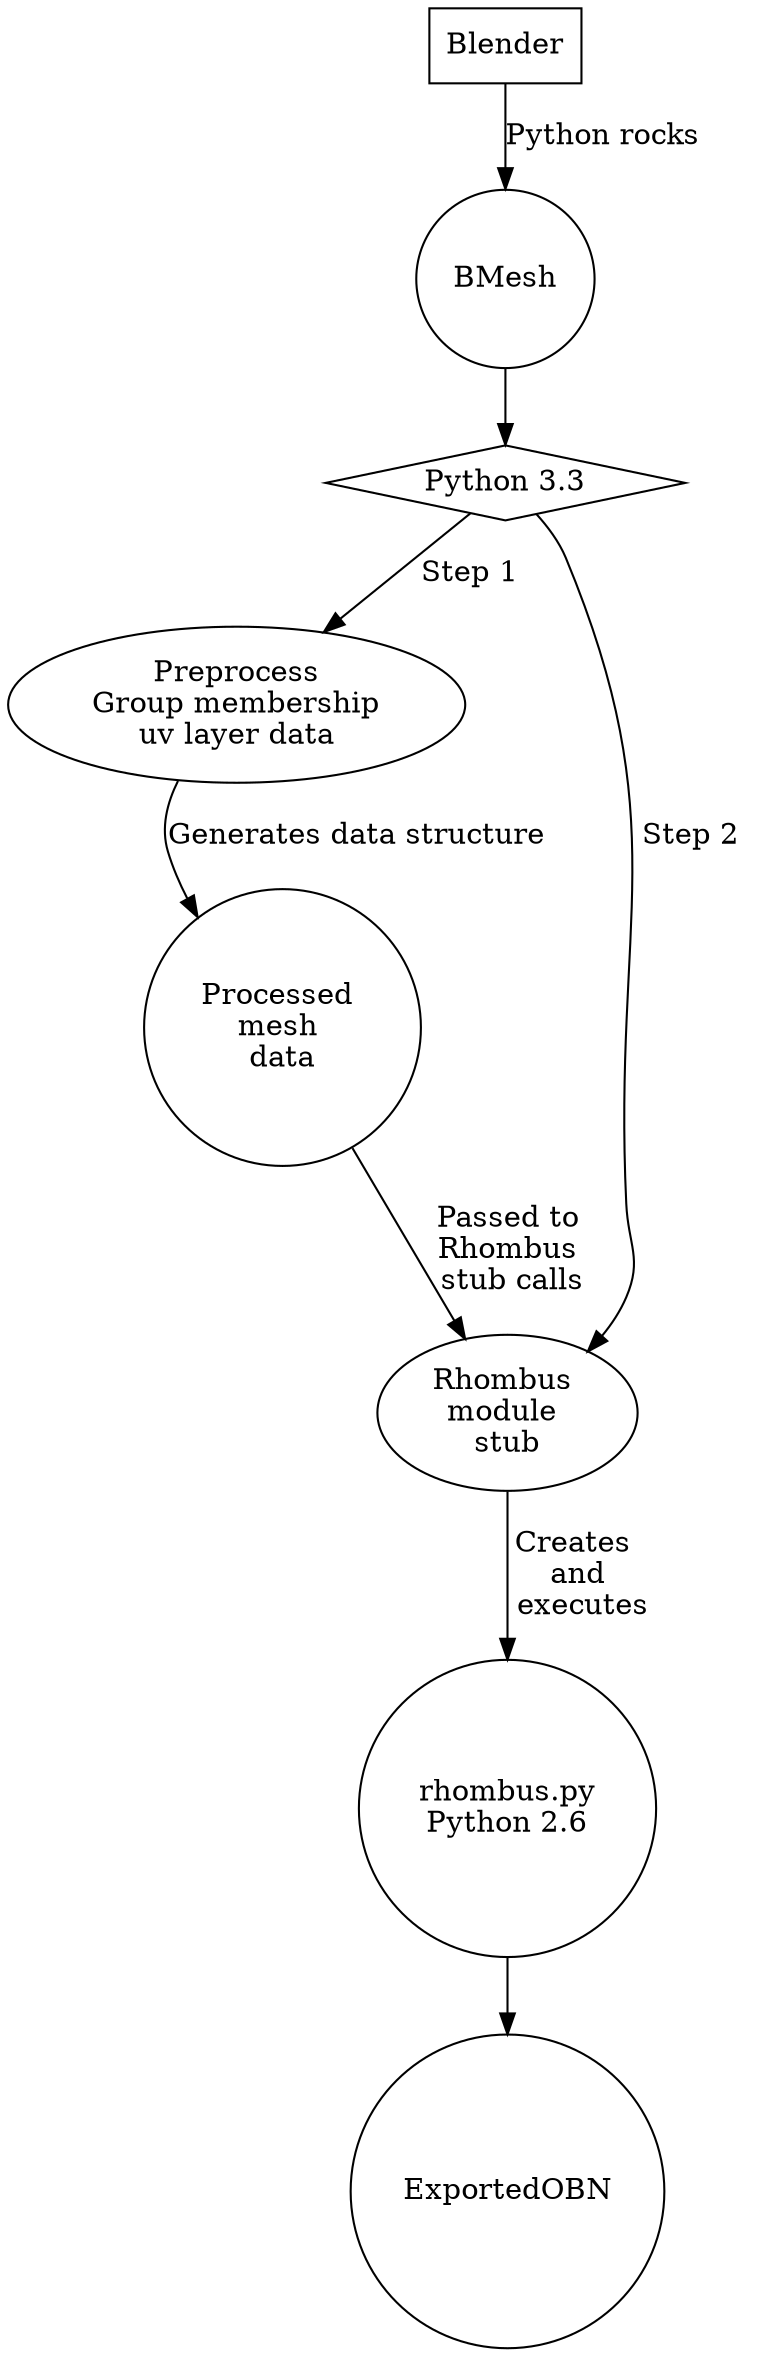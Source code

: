 digraph G {
    compound=true;
    nodesep=1.0;
    
    subgraph Blender {
        label="Blender";
        Blender [shape=box];
        BMesh [shape=circle];
        Python33 [label="Python 3.3", shape=diamond];
        Preprocess [label="Preprocess\nGroup membership\nuv layer data", shape=ellipse];
        PreprocessedData [label="Processed \nmesh \ndata", shape=circle];

        Blender -> BMesh [label="Python rocks"];
        BMesh -> Python33;
        Python33 -> Preprocess [label=" Step 1 "];
        Preprocess -> PreprocessedData [label="Generates data structure"];
    }

    subgraph Rhombus_Stub {
        label="Rhombus Stub";
        RhombusStub [label="Rhombus \nmodule \nstub", shape=ellipse];
        RhombusCommands [label="rhombus.py\nPython 2.6", shape=circle];
        ExportedOBN [shape=circle];
    
        RhombusStub -> RhombusCommands [label="Creates \nand\n executes"];
        RhombusCommands -> ExportedOBN;
    }

    Python33 -> RhombusStub [label=" Step 2 "];
    PreprocessedData -> RhombusStub [label="Passed to \nRhombus \nstub calls"];
}

